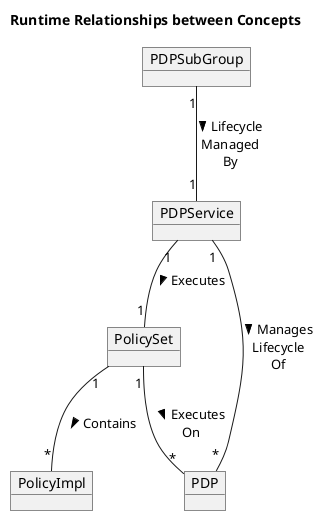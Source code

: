 @startuml

title Runtime Relationships between Concepts

object PDPSubGroup
object PDPService
object PolicySet
object PDP
object PolicyImpl

PDPSubGroup "1" -- "1" PDPService : > Lifecycle\nManaged\nBy
PDPService "1" -- "*" PDP : > Manages\nLifecycle\nOf
PDPService "1" -- "1" PolicySet : > Executes
PolicySet "1" -- "*" PDP : > Executes\nOn
PolicySet "1" -- "*" PolicyImpl : > Contains

@enduml